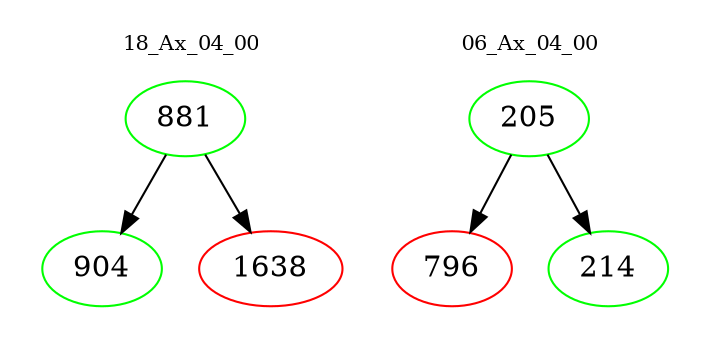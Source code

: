 digraph{
subgraph cluster_0 {
color = white
label = "18_Ax_04_00";
fontsize=10;
T0_881 [label="881", color="green"]
T0_881 -> T0_904 [color="black"]
T0_904 [label="904", color="green"]
T0_881 -> T0_1638 [color="black"]
T0_1638 [label="1638", color="red"]
}
subgraph cluster_1 {
color = white
label = "06_Ax_04_00";
fontsize=10;
T1_205 [label="205", color="green"]
T1_205 -> T1_796 [color="black"]
T1_796 [label="796", color="red"]
T1_205 -> T1_214 [color="black"]
T1_214 [label="214", color="green"]
}
}
